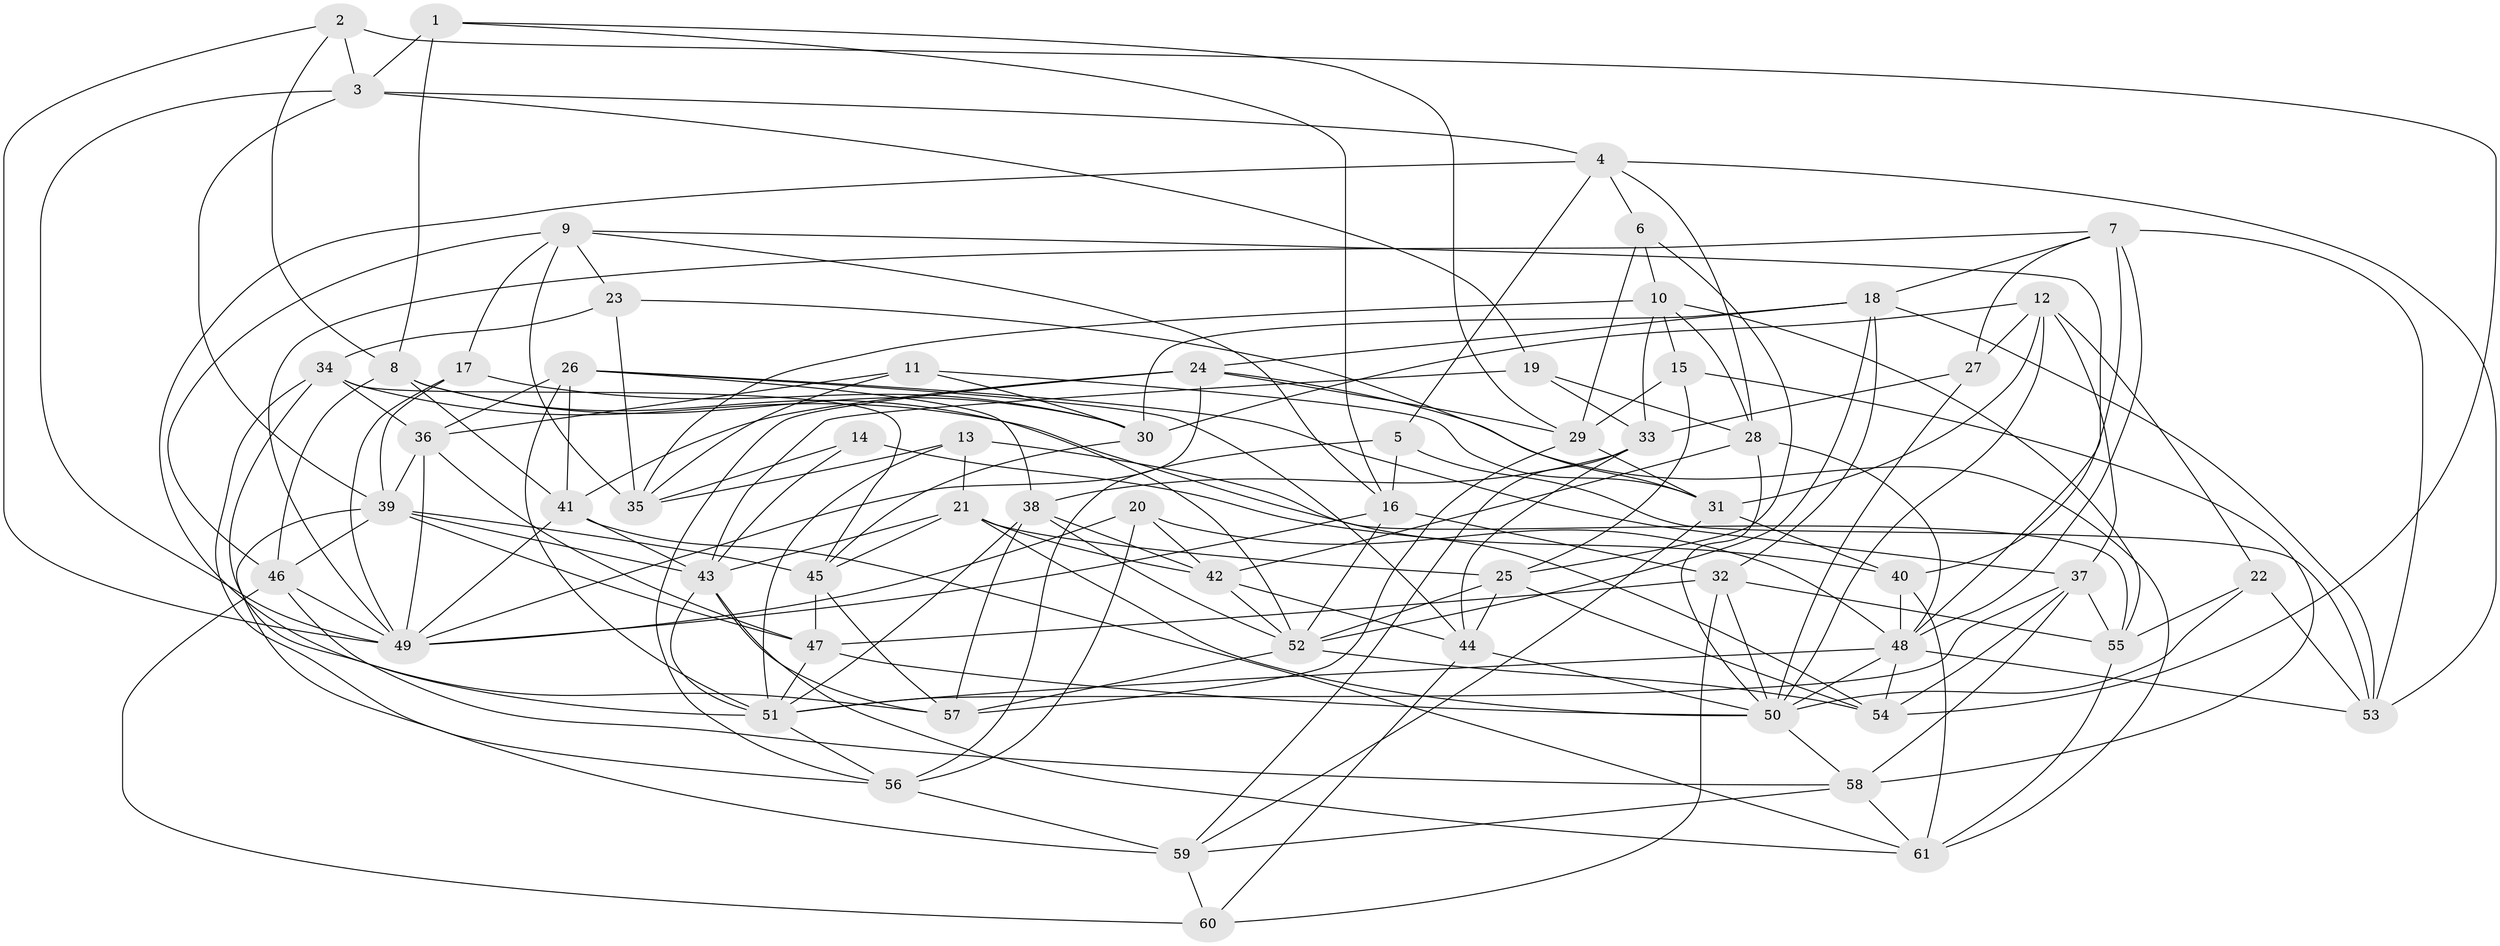 // original degree distribution, {4: 1.0}
// Generated by graph-tools (version 1.1) at 2025/50/03/09/25 03:50:55]
// undirected, 61 vertices, 177 edges
graph export_dot {
graph [start="1"]
  node [color=gray90,style=filled];
  1;
  2;
  3;
  4;
  5;
  6;
  7;
  8;
  9;
  10;
  11;
  12;
  13;
  14;
  15;
  16;
  17;
  18;
  19;
  20;
  21;
  22;
  23;
  24;
  25;
  26;
  27;
  28;
  29;
  30;
  31;
  32;
  33;
  34;
  35;
  36;
  37;
  38;
  39;
  40;
  41;
  42;
  43;
  44;
  45;
  46;
  47;
  48;
  49;
  50;
  51;
  52;
  53;
  54;
  55;
  56;
  57;
  58;
  59;
  60;
  61;
  1 -- 3 [weight=1.0];
  1 -- 8 [weight=1.0];
  1 -- 16 [weight=1.0];
  1 -- 29 [weight=1.0];
  2 -- 3 [weight=1.0];
  2 -- 8 [weight=1.0];
  2 -- 49 [weight=1.0];
  2 -- 54 [weight=1.0];
  3 -- 4 [weight=1.0];
  3 -- 19 [weight=1.0];
  3 -- 39 [weight=1.0];
  3 -- 49 [weight=1.0];
  4 -- 5 [weight=1.0];
  4 -- 6 [weight=1.0];
  4 -- 28 [weight=1.0];
  4 -- 53 [weight=1.0];
  4 -- 57 [weight=1.0];
  5 -- 16 [weight=1.0];
  5 -- 53 [weight=1.0];
  5 -- 56 [weight=1.0];
  6 -- 10 [weight=1.0];
  6 -- 25 [weight=1.0];
  6 -- 29 [weight=1.0];
  7 -- 18 [weight=1.0];
  7 -- 27 [weight=1.0];
  7 -- 40 [weight=1.0];
  7 -- 48 [weight=1.0];
  7 -- 49 [weight=1.0];
  7 -- 53 [weight=1.0];
  8 -- 30 [weight=1.0];
  8 -- 41 [weight=1.0];
  8 -- 46 [weight=1.0];
  8 -- 52 [weight=1.0];
  9 -- 16 [weight=1.0];
  9 -- 17 [weight=1.0];
  9 -- 23 [weight=1.0];
  9 -- 35 [weight=1.0];
  9 -- 46 [weight=1.0];
  9 -- 48 [weight=1.0];
  10 -- 15 [weight=1.0];
  10 -- 28 [weight=1.0];
  10 -- 33 [weight=1.0];
  10 -- 35 [weight=1.0];
  10 -- 55 [weight=1.0];
  11 -- 30 [weight=1.0];
  11 -- 31 [weight=1.0];
  11 -- 35 [weight=1.0];
  11 -- 36 [weight=1.0];
  12 -- 22 [weight=1.0];
  12 -- 27 [weight=1.0];
  12 -- 30 [weight=1.0];
  12 -- 31 [weight=1.0];
  12 -- 37 [weight=1.0];
  12 -- 50 [weight=1.0];
  13 -- 21 [weight=1.0];
  13 -- 35 [weight=1.0];
  13 -- 51 [weight=1.0];
  13 -- 55 [weight=1.0];
  14 -- 35 [weight=1.0];
  14 -- 40 [weight=1.0];
  14 -- 43 [weight=2.0];
  15 -- 25 [weight=1.0];
  15 -- 29 [weight=1.0];
  15 -- 58 [weight=1.0];
  16 -- 32 [weight=1.0];
  16 -- 49 [weight=1.0];
  16 -- 52 [weight=1.0];
  17 -- 30 [weight=1.0];
  17 -- 39 [weight=1.0];
  17 -- 49 [weight=1.0];
  18 -- 24 [weight=1.0];
  18 -- 30 [weight=1.0];
  18 -- 32 [weight=1.0];
  18 -- 52 [weight=1.0];
  18 -- 53 [weight=1.0];
  19 -- 28 [weight=1.0];
  19 -- 33 [weight=1.0];
  19 -- 43 [weight=1.0];
  20 -- 42 [weight=1.0];
  20 -- 48 [weight=1.0];
  20 -- 49 [weight=1.0];
  20 -- 56 [weight=1.0];
  21 -- 25 [weight=1.0];
  21 -- 42 [weight=1.0];
  21 -- 43 [weight=1.0];
  21 -- 45 [weight=1.0];
  21 -- 50 [weight=1.0];
  22 -- 50 [weight=1.0];
  22 -- 53 [weight=1.0];
  22 -- 55 [weight=1.0];
  23 -- 31 [weight=1.0];
  23 -- 34 [weight=1.0];
  23 -- 35 [weight=1.0];
  24 -- 29 [weight=1.0];
  24 -- 41 [weight=1.0];
  24 -- 49 [weight=1.0];
  24 -- 56 [weight=1.0];
  24 -- 61 [weight=1.0];
  25 -- 44 [weight=1.0];
  25 -- 52 [weight=1.0];
  25 -- 54 [weight=1.0];
  26 -- 36 [weight=1.0];
  26 -- 37 [weight=1.0];
  26 -- 38 [weight=1.0];
  26 -- 41 [weight=1.0];
  26 -- 44 [weight=1.0];
  26 -- 51 [weight=1.0];
  27 -- 33 [weight=1.0];
  27 -- 50 [weight=1.0];
  28 -- 42 [weight=1.0];
  28 -- 48 [weight=1.0];
  28 -- 50 [weight=1.0];
  29 -- 31 [weight=1.0];
  29 -- 57 [weight=1.0];
  30 -- 45 [weight=1.0];
  31 -- 40 [weight=1.0];
  31 -- 59 [weight=1.0];
  32 -- 47 [weight=1.0];
  32 -- 50 [weight=1.0];
  32 -- 55 [weight=1.0];
  32 -- 60 [weight=1.0];
  33 -- 38 [weight=1.0];
  33 -- 44 [weight=1.0];
  33 -- 59 [weight=1.0];
  34 -- 36 [weight=1.0];
  34 -- 45 [weight=1.0];
  34 -- 51 [weight=1.0];
  34 -- 54 [weight=1.0];
  34 -- 56 [weight=1.0];
  36 -- 39 [weight=1.0];
  36 -- 47 [weight=1.0];
  36 -- 49 [weight=1.0];
  37 -- 51 [weight=1.0];
  37 -- 54 [weight=1.0];
  37 -- 55 [weight=1.0];
  37 -- 58 [weight=1.0];
  38 -- 42 [weight=1.0];
  38 -- 51 [weight=1.0];
  38 -- 52 [weight=1.0];
  38 -- 57 [weight=1.0];
  39 -- 43 [weight=1.0];
  39 -- 45 [weight=1.0];
  39 -- 46 [weight=1.0];
  39 -- 47 [weight=1.0];
  39 -- 59 [weight=1.0];
  40 -- 48 [weight=2.0];
  40 -- 61 [weight=1.0];
  41 -- 43 [weight=1.0];
  41 -- 49 [weight=1.0];
  41 -- 61 [weight=1.0];
  42 -- 44 [weight=1.0];
  42 -- 52 [weight=1.0];
  43 -- 51 [weight=2.0];
  43 -- 57 [weight=1.0];
  43 -- 61 [weight=1.0];
  44 -- 50 [weight=1.0];
  44 -- 60 [weight=1.0];
  45 -- 47 [weight=1.0];
  45 -- 57 [weight=1.0];
  46 -- 49 [weight=1.0];
  46 -- 58 [weight=1.0];
  46 -- 60 [weight=1.0];
  47 -- 50 [weight=1.0];
  47 -- 51 [weight=1.0];
  48 -- 50 [weight=1.0];
  48 -- 51 [weight=1.0];
  48 -- 53 [weight=1.0];
  48 -- 54 [weight=1.0];
  50 -- 58 [weight=1.0];
  51 -- 56 [weight=1.0];
  52 -- 54 [weight=1.0];
  52 -- 57 [weight=1.0];
  55 -- 61 [weight=1.0];
  56 -- 59 [weight=1.0];
  58 -- 59 [weight=1.0];
  58 -- 61 [weight=1.0];
  59 -- 60 [weight=1.0];
}
